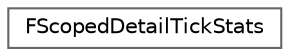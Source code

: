 digraph "Graphical Class Hierarchy"
{
 // INTERACTIVE_SVG=YES
 // LATEX_PDF_SIZE
  bgcolor="transparent";
  edge [fontname=Helvetica,fontsize=10,labelfontname=Helvetica,labelfontsize=10];
  node [fontname=Helvetica,fontsize=10,shape=box,height=0.2,width=0.4];
  rankdir="LR";
  Node0 [id="Node000000",label="FScopedDetailTickStats",height=0.2,width=0.4,color="grey40", fillcolor="white", style="filled",URL="$d6/d39/structFScopedDetailTickStats.html",tooltip="Scoped helper structure for capturing tick time."];
}
